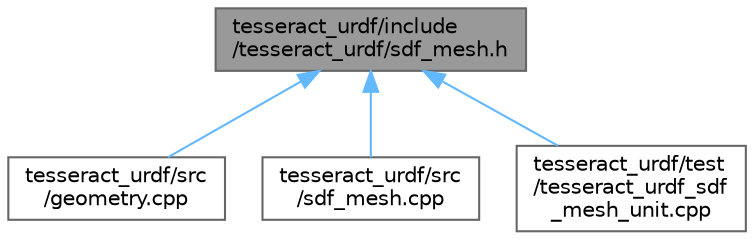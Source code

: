 digraph "tesseract_urdf/include/tesseract_urdf/sdf_mesh.h"
{
 // LATEX_PDF_SIZE
  bgcolor="transparent";
  edge [fontname=Helvetica,fontsize=10,labelfontname=Helvetica,labelfontsize=10];
  node [fontname=Helvetica,fontsize=10,shape=box,height=0.2,width=0.4];
  Node1 [label="tesseract_urdf/include\l/tesseract_urdf/sdf_mesh.h",height=0.2,width=0.4,color="gray40", fillcolor="grey60", style="filled", fontcolor="black",tooltip=" "];
  Node1 -> Node2 [dir="back",color="steelblue1",style="solid"];
  Node2 [label="tesseract_urdf/src\l/geometry.cpp",height=0.2,width=0.4,color="grey40", fillcolor="white", style="filled",URL="$dc/d89/tesseract__urdf_2src_2geometry_8cpp.html",tooltip="Parse geometry from XML string."];
  Node1 -> Node3 [dir="back",color="steelblue1",style="solid"];
  Node3 [label="tesseract_urdf/src\l/sdf_mesh.cpp",height=0.2,width=0.4,color="grey40", fillcolor="white", style="filled",URL="$da/d1e/tesseract__urdf_2src_2sdf__mesh_8cpp.html",tooltip=" "];
  Node1 -> Node4 [dir="back",color="steelblue1",style="solid"];
  Node4 [label="tesseract_urdf/test\l/tesseract_urdf_sdf\l_mesh_unit.cpp",height=0.2,width=0.4,color="grey40", fillcolor="white", style="filled",URL="$d6/d3c/tesseract__urdf__sdf__mesh__unit_8cpp.html",tooltip=" "];
}
